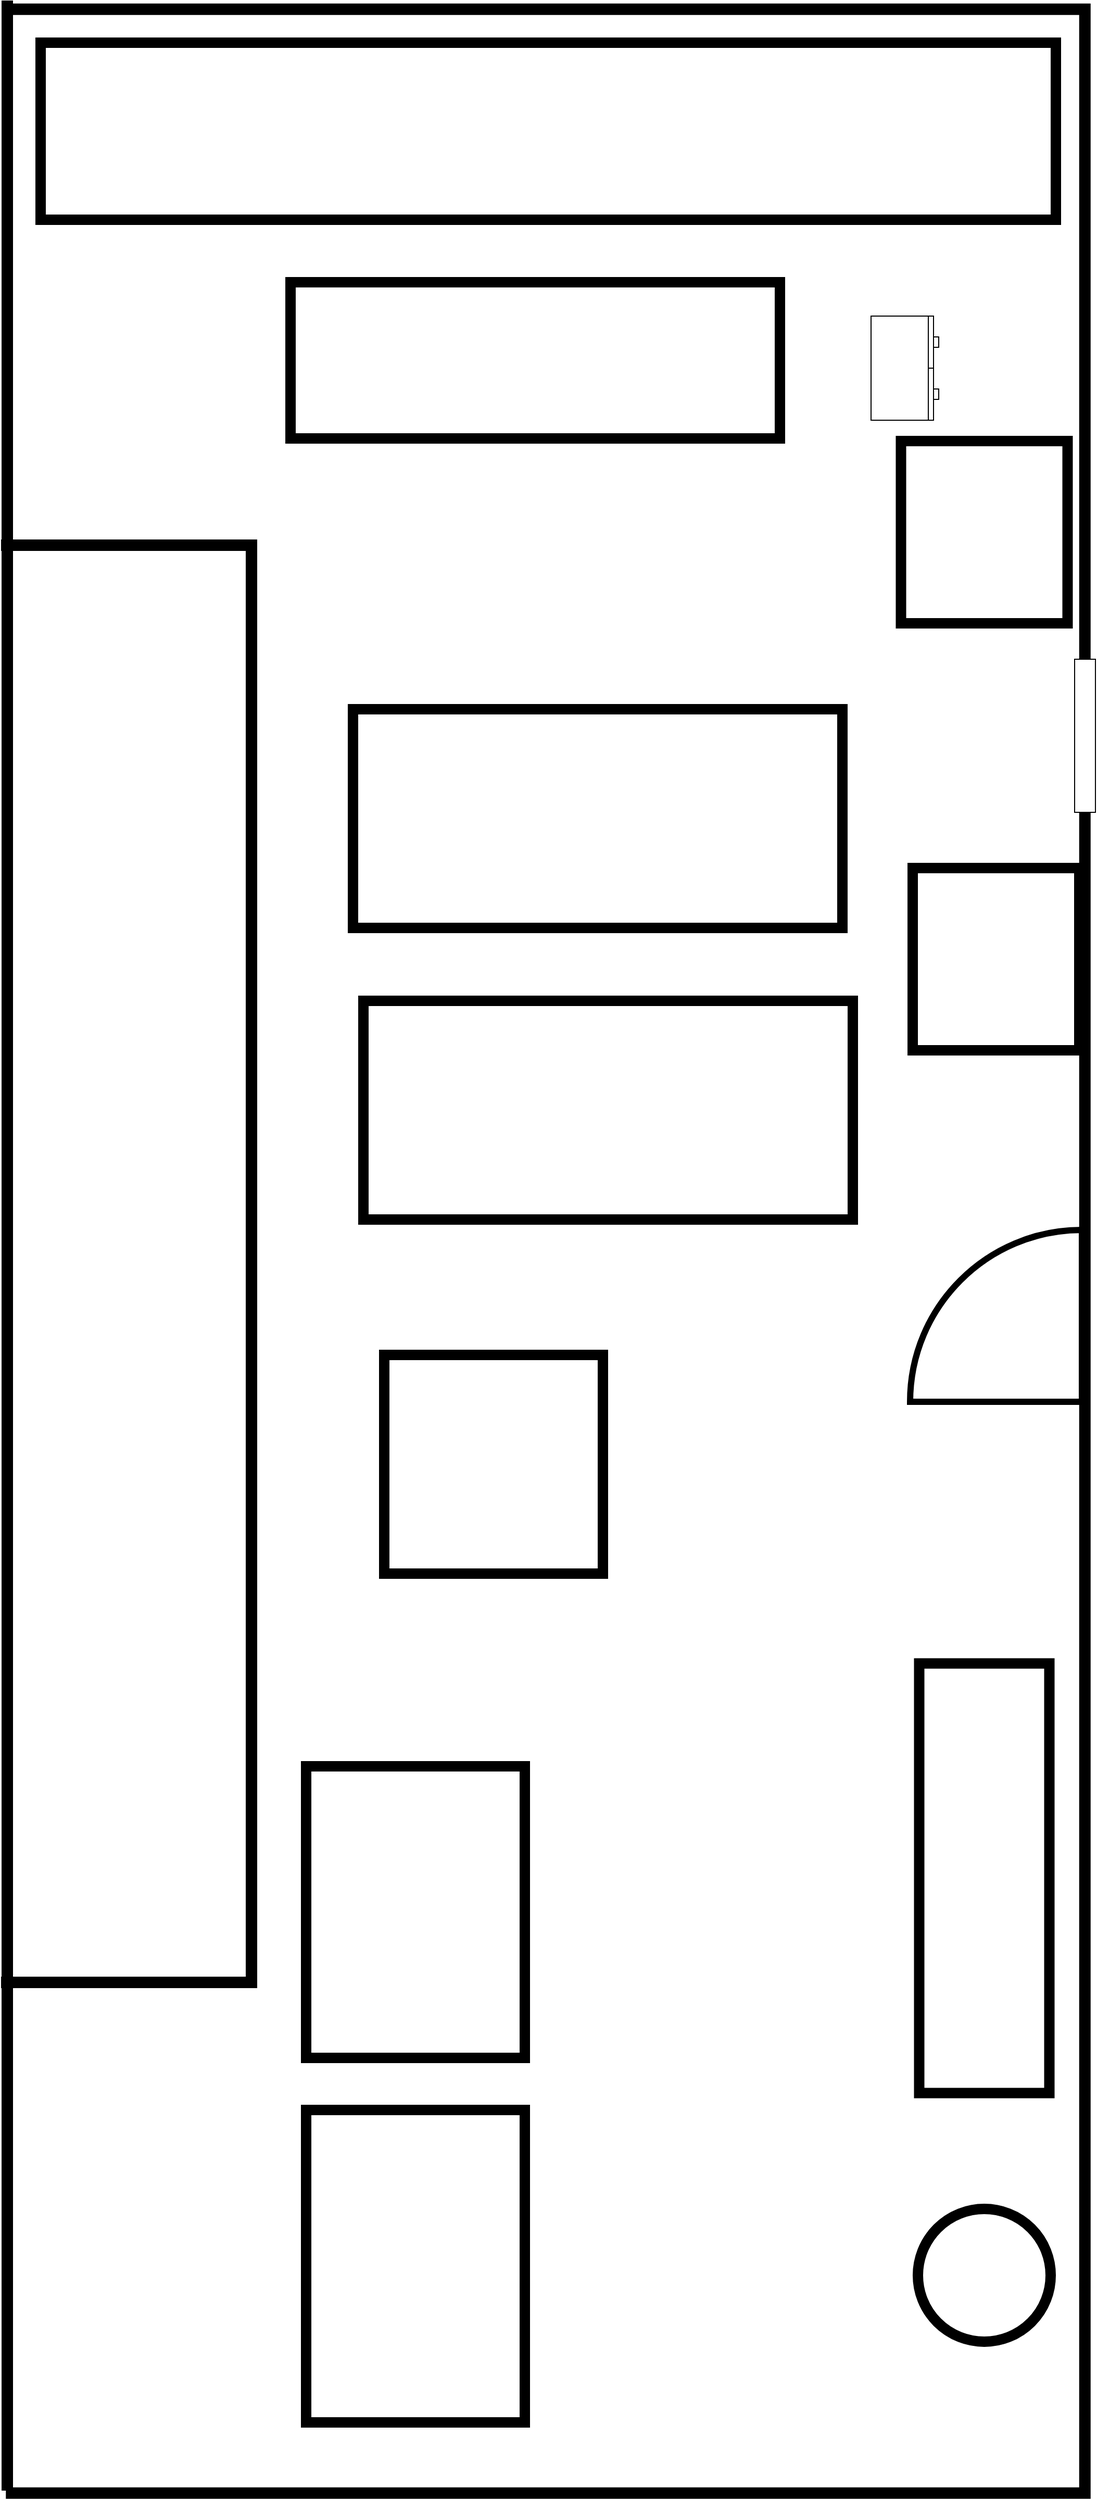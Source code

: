 <mxfile version="25.0.1">
  <diagram name="Page-1" id="38b20595-45e3-9b7f-d5ca-b57f44c5b66d">
    <mxGraphModel dx="2926" dy="1869" grid="1" gridSize="10" guides="1" tooltips="1" connect="1" arrows="1" fold="1" page="1" pageScale="1" pageWidth="850" pageHeight="1400" background="none" math="0" shadow="0">
      <root>
        <mxCell id="0" />
        <mxCell id="1" parent="0" />
        <mxCell id="48ef80bc37b76060-128" value="" style="verticalLabelPosition=bottom;html=1;verticalAlign=top;align=center;strokeWidth=1;shape=mxgraph.floorplan.wallU;fillColor=#000000;rounded=0;shadow=0;comic=0;fontFamily=Verdana;fontSize=12;rotation=90;" parent="1" vertex="1">
          <mxGeometry x="-280" y="760" width="2395" height="1040.75" as="geometry" />
        </mxCell>
        <mxCell id="48ef80bc37b76060-130" value="" style="verticalLabelPosition=bottom;html=1;verticalAlign=top;align=center;strokeWidth=1;shape=mxgraph.floorplan.wallU;fillColor=#000000;rounded=0;shadow=0;comic=0;fontFamily=Verdana;fontSize=12;rotation=90;" parent="1" vertex="1">
          <mxGeometry x="-180" y="1170" width="1390" height="245" as="geometry" />
        </mxCell>
        <mxCell id="48ef80bc37b76060-156" value="" style="verticalLabelPosition=bottom;html=1;verticalAlign=top;align=center;strokeWidth=1;shape=mxgraph.floorplan.wall;fillColor=#000000;direction=south;rounded=0;shadow=0;comic=0;fontFamily=Verdana;fontSize=12;" parent="1" vertex="1">
          <mxGeometry x="393" y="80" width="10" height="2390" as="geometry" />
        </mxCell>
        <mxCell id="48ef80bc37b76060-332" value="" style="verticalLabelPosition=bottom;html=1;verticalAlign=top;align=center;strokeWidth=1;shape=mxgraph.floorplan.dresser;rounded=0;shadow=0;comic=0;fontFamily=Verdana;fontSize=12;rotation=-90;" parent="1" vertex="1">
          <mxGeometry x="1210" y="400" width="100" height="65" as="geometry" />
        </mxCell>
        <mxCell id="gsH9_d9Gx8ErYXkKZmmA-2" value="" style="rounded=0;whiteSpace=wrap;html=1;strokeWidth=10;" parent="1" vertex="1">
          <mxGeometry x="430" y="120" width="975" height="170" as="geometry" />
        </mxCell>
        <mxCell id="gsH9_d9Gx8ErYXkKZmmA-3" value="" style="rounded=0;whiteSpace=wrap;html=1;strokeWidth=10;rotation=-180;" parent="1" vertex="1">
          <mxGeometry x="730" y="760" width="470" height="210" as="geometry" />
        </mxCell>
        <mxCell id="gsH9_d9Gx8ErYXkKZmmA-4" value="" style="rounded=0;whiteSpace=wrap;html=1;strokeWidth=10;rotation=-180;" parent="1" vertex="1">
          <mxGeometry x="740" y="1040" width="470" height="210" as="geometry" />
        </mxCell>
        <mxCell id="gsH9_d9Gx8ErYXkKZmmA-5" value="" style="rounded=0;whiteSpace=wrap;html=1;strokeWidth=10;rotation=-90;" parent="1" vertex="1">
          <mxGeometry x="760" y="1380" width="210" height="210" as="geometry" />
        </mxCell>
        <mxCell id="gsH9_d9Gx8ErYXkKZmmA-6" value="" style="rounded=0;whiteSpace=wrap;html=1;strokeWidth=10;rotation=-90;" parent="1" vertex="1">
          <mxGeometry x="1130" y="1820" width="412.5" height="125" as="geometry" />
        </mxCell>
        <mxCell id="gsH9_d9Gx8ErYXkKZmmA-7" value="" style="rounded=0;whiteSpace=wrap;html=1;strokeWidth=10;rotation=-90;" parent="1" vertex="1">
          <mxGeometry x="650" y="1810" width="280" height="210" as="geometry" />
        </mxCell>
        <mxCell id="gsH9_d9Gx8ErYXkKZmmA-8" value="" style="rounded=0;whiteSpace=wrap;html=1;strokeWidth=10;rotation=-90;" parent="1" vertex="1">
          <mxGeometry x="1260" y="920" width="175" height="160" as="geometry" />
        </mxCell>
        <mxCell id="gsH9_d9Gx8ErYXkKZmmA-9" value="" style="rounded=0;whiteSpace=wrap;html=1;strokeWidth=10;rotation=-90;" parent="1" vertex="1">
          <mxGeometry x="1248.75" y="510" width="175" height="160" as="geometry" />
        </mxCell>
        <mxCell id="gsH9_d9Gx8ErYXkKZmmA-10" value="" style="rounded=0;whiteSpace=wrap;html=1;strokeWidth=10;rotation=-180;" parent="1" vertex="1">
          <mxGeometry x="670" y="350" width="470" height="150" as="geometry" />
        </mxCell>
        <mxCell id="gsH9_d9Gx8ErYXkKZmmA-11" value="" style="rounded=0;whiteSpace=wrap;html=1;strokeWidth=10;rotation=-90;" parent="1" vertex="1">
          <mxGeometry x="640" y="2150" width="300" height="210" as="geometry" />
        </mxCell>
        <mxCell id="gsH9_d9Gx8ErYXkKZmmA-12" value="" style="ellipse;whiteSpace=wrap;html=1;aspect=fixed;strokeWidth=10;" parent="1" vertex="1">
          <mxGeometry x="1272.5" y="2200" width="127.5" height="127.5" as="geometry" />
        </mxCell>
        <mxCell id="CL0BPm-SDJ4Kflx-78Mh-1" value="" style="verticalLabelPosition=bottom;html=1;verticalAlign=top;align=center;strokeWidth=6;shape=mxgraph.floorplan.doorRight;rounded=0;shadow=0;comic=0;fontFamily=Verdana;fontSize=12;rotation=90;" vertex="1" parent="1">
          <mxGeometry x="1310" y="1300" width="165" height="85" as="geometry" />
        </mxCell>
        <mxCell id="CL0BPm-SDJ4Kflx-78Mh-3" value="" style="rounded=0;whiteSpace=wrap;html=1;rotation=90;" vertex="1" parent="1">
          <mxGeometry x="1359.5" y="775.5" width="147" height="20" as="geometry" />
        </mxCell>
      </root>
    </mxGraphModel>
  </diagram>
</mxfile>
